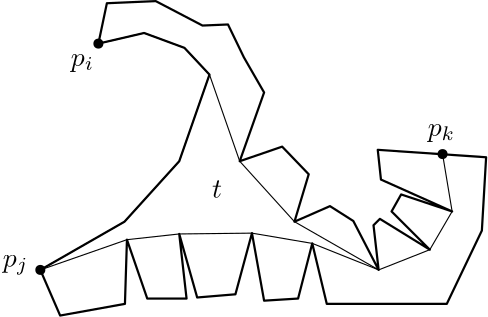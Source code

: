 <?xml version="1.0"?>
<!DOCTYPE ipe SYSTEM "ipe.dtd">
<ipe version="70000" creator="ipe6upgrade">
<info created="D:20081118184236" modified="D:20081118184858"/>
<ipestyle name="ipe6">
<color name="red" value="1 0 0"/>
<color name="green" value="0 1 0"/>
<color name="blue" value="0 0 1"/>
<color name="yellow" value="1 1 0"/>
<color name="gray1" value="0.125"/>
<color name="gray2" value="0.25"/>
<color name="gray3" value="0.375"/>
<color name="gray4" value="0.5"/>
<color name="gray5" value="0.625"/>
<color name="gray6" value="0.75"/>
<color name="gray7" value="0.875"/>
<dashstyle name="dashed" value="[4] 0"/>
<dashstyle name="dotted" value="[1 3] 0"/>
<dashstyle name="dash dotted" value="[4 2 1 2] 0"/>
<dashstyle name="dash dot dotted" value="[4 2 1 2 1 2] 0"/>
<pen name="heavier" value="0.8"/>
<pen name="fat" value="1.2"/>
<pen name="ultrafat" value="2"/>
<textsize name="large" value="\large"/>
<textsize name="Large" value="\Large"/>
<textsize name="LARGE" value="\LARGE"/>
<textsize name="huge" value="\huge"/>
<textsize name="Huge" value="\Huge"/>
<textsize name="small" value="\small"/>
<textsize name="footnote" value="\footnotesize"/>
<textsize name="tiny" value="\tiny"/>
<symbolsize name="small" value="2"/>
<symbolsize name="tiny" value="1.1"/>
<symbolsize name="large" value="5"/>
<arrowsize name="small" value="5"/>
<arrowsize name="tiny" value="3"/>
<arrowsize name="large" value="10"/>
<symbol name="mark/circle(sx)" transformations="translations">
<path fill="sym-stroke">
0.6 0 0 0.6 0 0 e 0.4 0 0 0.4 0 0 e
</path></symbol>
<symbol name="mark/disk(sx)" transformations="translations">
<path fill="sym-stroke">
0.6 0 0 0.6 0 0 e
</path></symbol>
<symbol name="mark/fdisk(sfx)" transformations="translations">
<group><path fill="sym-stroke" fillrule="eofill">
0.6 0 0 0.6 0 0 e 0.4 0 0 0.4 0 0 e
</path><path fill="sym-fill">
0.4 0 0 0.4 0 0 e
</path></group></symbol>
<symbol name="mark/box(sx)" transformations="translations">
<path fill="sym-stroke" fillrule="eofill">
-0.6 -0.6 m 0.6 -0.6 l 0.6 0.6 l -0.6 0.6 l h -0.4 -0.4 m 0.4 -0.4 l 0.4 0.4 l -0.4 0.4 l h</path></symbol>
<symbol name="mark/square(sx)" transformations="translations">
<path fill="sym-stroke">
-0.6 -0.6 m 0.6 -0.6 l 0.6 0.6 l -0.6 0.6 l h</path></symbol>
<symbol name="mark/fsquare(sfx)" transformations="translations">
<group><path fill="sym-stroke" fillrule="eofill">
-0.6 -0.6 m 0.6 -0.6 l 0.6 0.6 l -0.6 0.6 l h-0.4 -0.4 m 0.4 -0.4 l 0.4 0.4 l -0.4 0.4 l h</path><path fill="sym-fill">
-0.4 -0.4 m 0.4 -0.4 l 0.4 0.4 l -0.4 0.4 l h</path></group></symbol>
<symbol name="mark/cross(sx)" transformations="translations">
<group><path fill="sym-stroke">
-0.43 -0.57 m 0.57 0.43 l 0.43 0.57 l -0.57 -0.43 l h</path><path fill="sym-stroke">
-0.43 0.57 m 0.57 -0.43 l 0.43 -0.57 l -0.57 0.43 l h</path>
</group></symbol>
<textstyle name="center" begin="\begin{center}"
end="\end{center}"/>
<textstyle name="itemize" begin="\begin{itemize}"
end="\end{itemize}"/>
<textstyle name="item" begin="\begin{itemize}\item{}"
end="\end{itemize}"/>
</ipestyle>
<page>
<layer name="alpha"/>
<view layers="alpha" active="alpha"/>
<path layer="alpha" stroke="black" pen="normal">
281.468 484.982 m
270.584 453.8 l
250.874 432.031 l
220.575 414.675 l
</path>
<path stroke="black" pen="normal" matrix="-1 0 0 1 562.936 -0.000434535">
281.468 484.982 m
270.584 453.8 l
250.874 432.031 l
220.575 414.675 l
</path>
<path stroke="black" pen="normal">
220.575 414.675 m
251.757 425.56 l
270.584 427.619 l
296.765 427.913 l
318.475 424.22 l
342.361 414.675 l
</path>
<path stroke="black" pen="normal">
281.468 484.982 m
272.452 494.616 l
257.92 499.97 l
241.476 496.145 l
</path>
<use name="mark/disk(sx)" pos="241.476 496.145" size="normal" stroke="black"/>
<use name="mark/disk(sx)" pos="220.575 414.675" size="normal" stroke="black"/>
<use name="mark/disk(sx)" pos="365.379 456.374" size="normal" stroke="black"/>
<path stroke="black" pen="normal">
342.361 414.675 m
360.79 421.956 l
368.821 435.723 l
365.379 456.374 l
</path>
<path stroke="black" pen="heavier">
241.476 496.145 m
257.92 499.97 l
272.452 494.616 l
281.468 484.982 l
270.584 453.8 l
250.874 432.031 l
220.575 414.675 l
227.708 398.246 l
251.036 402.453 l
251.757 425.56 l
259.067 404.365 l
273.216 404.365 l
270.584 427.619 l
277.041 404.747 l
290.808 405.894 l
296.765 427.913 l
301.133 403.6 l
313.37 404.365 l
318.475 424.22 l
323.696 402.453 l
366.909 402.453 l
379.529 428.84 l
381.059 455.227 l
342.052 457.903 l
343.199 447.196 l
368.821 435.723 l
350.465 441.842 l
347.023 435.723 l
360.79 421.956 l
342.817 433.046 l
340.522 430.752 l
342.361 414.675 l
333.256 432.281 l
324.843 437.635 l
312.062 432.031 l
317.195 449.108 l
307.634 459.051 l
292.352 453.8 l
301.133 478.554 l
293.867 491.174 l
288.131 503.029 l
278.953 502.647 l
262.126 511.442 l
244.535 510.677 l
h
</path>
<text stroke="black" matrix="1 0 0 1 -4.97145 0.764839" pos="236.504 487.35" type="label" transformations="translations" width="8.329" style="normal" valign="baseline" size="normal">$p_i$</text>
<text stroke="black" matrix="1 0 0 1 -2.29452 -4.58903" pos="209.352 420.426" type="label" transformations="translations" width="9.21" style="normal" valign="baseline" size="normal">$p_j$</text>
<text stroke="black" matrix="1 0 0 1 0 -2.29452" pos="360.026 465.169" type="label" transformations="translations" width="9.914" style="normal" valign="baseline" size="normal">$p_k$</text>
<text stroke="black" pos="282.394 440.695" type="label" transformations="translations" width="3.598" style="normal" valign="baseline" size="normal">$t$</text>
</page>
</ipe>
